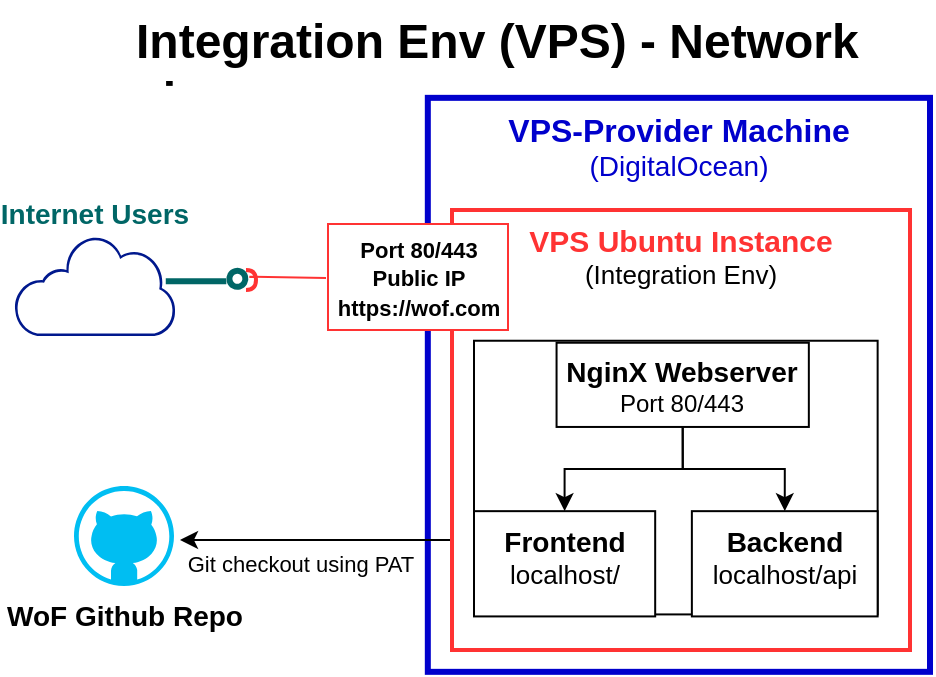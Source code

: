 <mxfile>
    <diagram name="Seite-1" id="INxiK_pzw0ZghTb1L6Iz">
        <mxGraphModel dx="910" dy="379" grid="1" gridSize="10" guides="1" tooltips="1" connect="1" arrows="1" fold="1" page="1" pageScale="1" pageWidth="827" pageHeight="1169" math="0" shadow="0">
            <root>
                <mxCell id="0"/>
                <mxCell id="1" parent="0"/>
                <mxCell id="dqw1ii9qTAxnEZTFuYBI-59" value="&lt;h1 style=&quot;margin-top: 0px;&quot;&gt;&lt;span style=&quot;background-color: transparent; color: light-dark(rgb(0, 0, 0), rgb(255, 255, 255));&quot;&gt;Integration Env (VPS) - Network view&lt;/span&gt;&lt;span style=&quot;background-color: transparent; color: light-dark(rgb(0, 0, 0), rgb(255, 255, 255)); font-size: 12px; font-weight: normal;&quot;&gt;.&lt;/span&gt;&lt;/h1&gt;" style="text;html=1;whiteSpace=wrap;overflow=hidden;rounded=0;" parent="1" vertex="1">
                    <mxGeometry x="80" width="376.5" height="40" as="geometry"/>
                </mxCell>
                <mxCell id="dqw1ii9qTAxnEZTFuYBI-56" value="" style="group" parent="1" vertex="1" connectable="0">
                    <mxGeometry x="21" y="116" width="129" height="64" as="geometry"/>
                </mxCell>
                <mxCell id="dqw1ii9qTAxnEZTFuYBI-51" value="&lt;font style=&quot;font-size: 14px;&quot;&gt;&lt;b style=&quot;&quot;&gt;Internet Users&lt;/b&gt;&lt;/font&gt;" style="sketch=0;aspect=fixed;pointerEvents=1;shadow=0;dashed=0;html=1;strokeColor=none;labelPosition=center;verticalLabelPosition=top;verticalAlign=bottom;align=center;fillColor=#00188D;shape=mxgraph.mscae.enterprise.internet_hollow;fontColor=#006666;" parent="dqw1ii9qTAxnEZTFuYBI-56" vertex="1">
                    <mxGeometry y="1.939" width="80.777" height="50.082" as="geometry"/>
                </mxCell>
                <mxCell id="dqw1ii9qTAxnEZTFuYBI-55" value="" style="group" parent="dqw1ii9qTAxnEZTFuYBI-56" vertex="1" connectable="0">
                    <mxGeometry x="75.883" y="16.04" width="46.144" height="10.6" as="geometry"/>
                </mxCell>
                <mxCell id="dqw1ii9qTAxnEZTFuYBI-53" value="" style="endArrow=none;html=1;rounded=0;align=center;verticalAlign=top;endFill=0;labelBackgroundColor=none;endSize=2;strokeWidth=3;strokeColor=#006666;" parent="dqw1ii9qTAxnEZTFuYBI-55" edge="1">
                    <mxGeometry relative="1" as="geometry">
                        <mxPoint x="30.293" y="8.533" as="targetPoint"/>
                        <mxPoint y="8.533" as="sourcePoint"/>
                    </mxGeometry>
                </mxCell>
                <mxCell id="dqw1ii9qTAxnEZTFuYBI-54" value="" style="ellipse;html=1;fontSize=11;align=center;fillColor=none;points=[];aspect=fixed;resizable=0;verticalAlign=bottom;labelPosition=center;verticalLabelPosition=top;flipH=1;direction=east;rotation=-60;strokeWidth=3;strokeColor=#006666;" parent="dqw1ii9qTAxnEZTFuYBI-55" vertex="1">
                    <mxGeometry x="31.808" y="3.36" width="8" height="8" as="geometry"/>
                </mxCell>
                <mxCell id="4" value="&lt;font style=&quot;font-size: 14px;&quot;&gt;&lt;b style=&quot;&quot;&gt;WoF Github Repo&lt;/b&gt;&lt;/font&gt;" style="verticalLabelPosition=bottom;html=1;verticalAlign=top;align=center;strokeColor=none;fillColor=#00BEF2;shape=mxgraph.azure.github_code;pointerEvents=1;" parent="1" vertex="1">
                    <mxGeometry x="51" y="243" width="50" height="50" as="geometry"/>
                </mxCell>
                <mxCell id="12" value="" style="group" parent="1" vertex="1" connectable="0">
                    <mxGeometry x="89" y="48.92" width="390" height="287" as="geometry"/>
                </mxCell>
                <mxCell id="3" value="&lt;b&gt;&lt;font style=&quot;font-size: 16px; color: rgb(0, 0, 204);&quot;&gt;VPS-Provider Machine&lt;/font&gt;&lt;/b&gt;&lt;div&gt;&lt;font style=&quot;font-size: 14px; color: rgb(0, 0, 204);&quot;&gt;(DigitalOcean)&lt;/font&gt;&lt;/div&gt;" style="rounded=0;whiteSpace=wrap;html=1;verticalAlign=top;strokeWidth=3;strokeColor=#0000CC;" parent="12" vertex="1">
                    <mxGeometry x="138.91" width="251.09" height="287" as="geometry"/>
                </mxCell>
                <mxCell id="dqw1ii9qTAxnEZTFuYBI-12" value="" style="endArrow=none;html=1;rounded=0;align=center;verticalAlign=top;endFill=0;labelBackgroundColor=none;endSize=2;strokeColor=#FF3333;entryX=0.333;entryY=0.667;entryDx=0;entryDy=0;entryPerimeter=0;" parent="12" target="dqw1ii9qTAxnEZTFuYBI-13" edge="1">
                    <mxGeometry relative="1" as="geometry">
                        <mxPoint x="74" y="90.08" as="targetPoint"/>
                        <mxPoint x="88" y="90.08" as="sourcePoint"/>
                    </mxGeometry>
                </mxCell>
                <mxCell id="dqw1ii9qTAxnEZTFuYBI-13" value="" style="shape=requiredInterface;html=1;fontSize=11;align=center;fillColor=none;points=[];aspect=fixed;resizable=0;verticalAlign=bottom;labelPosition=center;verticalLabelPosition=top;flipH=1;direction=west;strokeColor=#FF3333;strokeWidth=2;container=0;" parent="12" vertex="1">
                    <mxGeometry x="48" y="86.08" width="5" height="10" as="geometry"/>
                </mxCell>
                <mxCell id="8" style="edgeStyle=none;html=1;exitX=0;exitY=0.75;exitDx=0;exitDy=0;" parent="12" source="dqw1ii9qTAxnEZTFuYBI-2" edge="1">
                    <mxGeometry relative="1" as="geometry">
                        <mxPoint x="15" y="221.08" as="targetPoint"/>
                    </mxGeometry>
                </mxCell>
                <mxCell id="9" value="&lt;font style=&quot;font-size: 11px;&quot;&gt;Git checkout using PAT&lt;/font&gt;" style="edgeLabel;html=1;align=center;verticalAlign=middle;resizable=0;points=[];" parent="8" vertex="1" connectable="0">
                    <mxGeometry x="0.08" y="-1" relative="1" as="geometry">
                        <mxPoint x="-3" y="13" as="offset"/>
                    </mxGeometry>
                </mxCell>
                <mxCell id="dqw1ii9qTAxnEZTFuYBI-2" value="&lt;b&gt;&lt;font style=&quot;font-size: 15px; color: rgb(255, 51, 51);&quot;&gt;VPS Ubuntu Instance&lt;/font&gt;&lt;/b&gt;&lt;div&gt;&lt;span style=&quot;font-size: 13px; background-color: transparent;&quot;&gt;(Integration Env)&lt;/span&gt;&lt;/div&gt;" style="rounded=0;whiteSpace=wrap;html=1;verticalAlign=top;strokeWidth=2;strokeColor=#FF3333;container=0;" parent="12" vertex="1">
                    <mxGeometry x="151" y="56.08" width="229" height="220" as="geometry"/>
                </mxCell>
                <mxCell id="dqw1ii9qTAxnEZTFuYBI-11" value="&lt;b&gt;&lt;font style=&quot;font-size: 11px;&quot;&gt;Port 80/443&lt;/font&gt;&lt;/b&gt;&lt;div&gt;&lt;b&gt;&lt;font style=&quot;font-size: 11px;&quot;&gt;Public IP&lt;/font&gt;&lt;/b&gt;&lt;/div&gt;&lt;div&gt;&lt;b&gt;&lt;font style=&quot;font-size: 11px;&quot;&gt;https://wof.com&lt;/font&gt;&lt;/b&gt;&lt;/div&gt;" style="html=1;rounded=0;direction=east;flipV=1;flipH=1;strokeColor=#FF3333;strokeWidth=1;container=0;" parent="12" vertex="1">
                    <mxGeometry x="89" y="63.08" width="90" height="53" as="geometry"/>
                </mxCell>
                <mxCell id="11" value="" style="group" parent="12" vertex="1" connectable="0">
                    <mxGeometry x="162" y="121.45" width="201.82" height="137.84" as="geometry"/>
                </mxCell>
                <mxCell id="dqw1ii9qTAxnEZTFuYBI-8" value="" style="group;strokeColor=default;container=0;" parent="11" vertex="1" connectable="0">
                    <mxGeometry width="201.82" height="136.84" as="geometry"/>
                </mxCell>
                <mxCell id="dqw1ii9qTAxnEZTFuYBI-5" style="edgeStyle=orthogonalEdgeStyle;rounded=0;orthogonalLoop=1;jettySize=auto;html=1;entryX=0.5;entryY=0;entryDx=0;entryDy=0;" parent="11" source="dqw1ii9qTAxnEZTFuYBI-3" target="dqw1ii9qTAxnEZTFuYBI-4" edge="1">
                    <mxGeometry relative="1" as="geometry"/>
                </mxCell>
                <mxCell id="dqw1ii9qTAxnEZTFuYBI-7" style="edgeStyle=orthogonalEdgeStyle;rounded=0;orthogonalLoop=1;jettySize=auto;html=1;exitX=0.5;exitY=1;exitDx=0;exitDy=0;entryX=0.5;entryY=0;entryDx=0;entryDy=0;" parent="11" source="dqw1ii9qTAxnEZTFuYBI-3" target="dqw1ii9qTAxnEZTFuYBI-6" edge="1">
                    <mxGeometry relative="1" as="geometry"/>
                </mxCell>
                <mxCell id="dqw1ii9qTAxnEZTFuYBI-3" value="&lt;b&gt;&lt;font style=&quot;font-size: 14px;&quot;&gt;NginX Webserver&lt;/font&gt;&lt;/b&gt;&lt;div&gt;&lt;font&gt;Port 80/443&lt;/font&gt;&lt;/div&gt;" style="rounded=0;whiteSpace=wrap;html=1;verticalAlign=top;container=0;" parent="11" vertex="1">
                    <mxGeometry x="41.281" y="1" width="126.138" height="42.105" as="geometry"/>
                </mxCell>
                <mxCell id="dqw1ii9qTAxnEZTFuYBI-4" value="&lt;b&gt;&lt;font style=&quot;font-size: 14px;&quot;&gt;Frontend&lt;/font&gt;&lt;/b&gt;&lt;div&gt;&lt;font style=&quot;font-size: 13px;&quot;&gt;localhost/&lt;/font&gt;&lt;/div&gt;" style="rounded=0;whiteSpace=wrap;html=1;verticalAlign=top;container=0;" parent="11" vertex="1">
                    <mxGeometry y="85.209" width="90.59" height="52.631" as="geometry"/>
                </mxCell>
                <mxCell id="dqw1ii9qTAxnEZTFuYBI-6" value="&lt;b&gt;&lt;font style=&quot;font-size: 14px;&quot;&gt;Backend&lt;/font&gt;&lt;/b&gt;&lt;div&gt;&lt;font style=&quot;font-size: 13px;&quot;&gt;localhost/api&lt;/font&gt;&lt;/div&gt;" style="rounded=0;whiteSpace=wrap;html=1;verticalAlign=top;container=0;" parent="11" vertex="1">
                    <mxGeometry x="108.937" y="85.209" width="92.883" height="52.631" as="geometry"/>
                </mxCell>
            </root>
        </mxGraphModel>
    </diagram>
</mxfile>